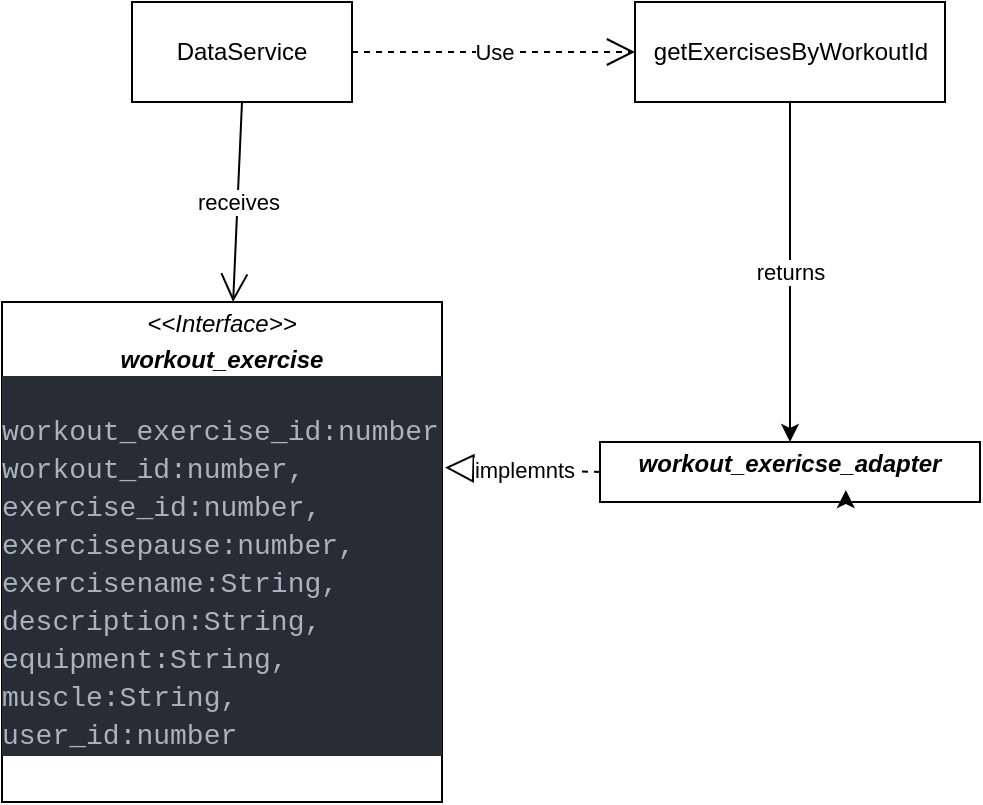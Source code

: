 <mxfile version="21.3.2" type="github">
  <diagram name="Seite-1" id="QSCnC3udBJG2UHb_ROFW">
    <mxGraphModel dx="1009" dy="542" grid="1" gridSize="10" guides="1" tooltips="1" connect="1" arrows="1" fold="1" page="1" pageScale="1" pageWidth="827" pageHeight="1169" math="0" shadow="0">
      <root>
        <mxCell id="0" />
        <mxCell id="1" parent="0" />
        <mxCell id="3Ccufiv6jGovjtWcyXSQ-3" value="&lt;p style=&quot;margin:0px;margin-top:4px;text-align:center;&quot;&gt;&lt;i style=&quot;background-color: initial;&quot;&gt;&lt;b&gt;workout_exericse_adapter&lt;/b&gt;&lt;/i&gt;&lt;br&gt;&lt;/p&gt;&lt;p style=&quot;margin:0px;margin-left:4px;&quot;&gt;&lt;br&gt;&lt;/p&gt;&lt;hr size=&quot;1&quot;&gt;&lt;p style=&quot;margin:0px;margin-left:4px;&quot;&gt;&lt;br&gt;&lt;/p&gt;" style="verticalAlign=top;align=left;overflow=fill;fontSize=12;fontFamily=Helvetica;html=1;whiteSpace=wrap;" vertex="1" parent="1">
          <mxGeometry x="319" y="250" width="190" height="30" as="geometry" />
        </mxCell>
        <mxCell id="3Ccufiv6jGovjtWcyXSQ-4" value="&lt;p style=&quot;margin:0px;margin-top:4px;text-align:center;&quot;&gt;&lt;i&gt;&amp;lt;&amp;lt;Interface&amp;gt;&amp;gt;&lt;/i&gt;&lt;/p&gt;&lt;p style=&quot;margin:0px;margin-top:4px;text-align:center;&quot;&gt;&lt;i&gt;&lt;b&gt;workout_exercise&lt;/b&gt;&lt;/i&gt;&lt;br&gt;&lt;/p&gt;&lt;p style=&quot;margin:0px;margin-left:4px;&quot;&gt;&lt;/p&gt;&lt;div style=&quot;color: rgb(171, 178, 191); background-color: rgb(40, 44, 52); font-family: Consolas, &amp;quot;Courier New&amp;quot;, monospace; font-size: 14px; line-height: 19px;&quot;&gt;&amp;nbsp; workout_exercise_id:number,&lt;/div&gt;&lt;div style=&quot;color: rgb(171, 178, 191); background-color: rgb(40, 44, 52); font-family: Consolas, &amp;quot;Courier New&amp;quot;, monospace; font-size: 14px; line-height: 19px;&quot;&gt;workout_id:number,&lt;/div&gt;&lt;div style=&quot;color: rgb(171, 178, 191); background-color: rgb(40, 44, 52); font-family: Consolas, &amp;quot;Courier New&amp;quot;, monospace; font-size: 14px; line-height: 19px;&quot;&gt;exercise_id:number,&lt;/div&gt;&lt;div style=&quot;color: rgb(171, 178, 191); background-color: rgb(40, 44, 52); font-family: Consolas, &amp;quot;Courier New&amp;quot;, monospace; font-size: 14px; line-height: 19px;&quot;&gt;exercisepause:number,&lt;/div&gt;&lt;div style=&quot;color: rgb(171, 178, 191); background-color: rgb(40, 44, 52); font-family: Consolas, &amp;quot;Courier New&amp;quot;, monospace; font-size: 14px; line-height: 19px;&quot;&gt;exercisename:String,&lt;/div&gt;&lt;div style=&quot;color: rgb(171, 178, 191); background-color: rgb(40, 44, 52); font-family: Consolas, &amp;quot;Courier New&amp;quot;, monospace; font-size: 14px; line-height: 19px;&quot;&gt;description:String,&lt;/div&gt;&lt;div style=&quot;color: rgb(171, 178, 191); background-color: rgb(40, 44, 52); font-family: Consolas, &amp;quot;Courier New&amp;quot;, monospace; font-size: 14px; line-height: 19px;&quot;&gt;equipment:String,&lt;/div&gt;&lt;div style=&quot;color: rgb(171, 178, 191); background-color: rgb(40, 44, 52); font-family: Consolas, &amp;quot;Courier New&amp;quot;, monospace; font-size: 14px; line-height: 19px;&quot;&gt;muscle:String,&lt;/div&gt;&lt;div style=&quot;color: rgb(171, 178, 191); background-color: rgb(40, 44, 52); font-family: Consolas, &amp;quot;Courier New&amp;quot;, monospace; font-size: 14px; line-height: 19px;&quot;&gt;user_id:number&lt;/div&gt;" style="verticalAlign=top;align=left;overflow=fill;fontSize=12;fontFamily=Helvetica;html=1;whiteSpace=wrap;" vertex="1" parent="1">
          <mxGeometry x="20" y="180" width="220" height="250" as="geometry" />
        </mxCell>
        <mxCell id="3Ccufiv6jGovjtWcyXSQ-7" value="implemnts" style="endArrow=block;dashed=1;endFill=0;endSize=12;html=1;rounded=0;entryX=1.007;entryY=0.331;entryDx=0;entryDy=0;entryPerimeter=0;exitX=0;exitY=0.5;exitDx=0;exitDy=0;" edge="1" parent="1" source="3Ccufiv6jGovjtWcyXSQ-3" target="3Ccufiv6jGovjtWcyXSQ-4">
          <mxGeometry width="160" relative="1" as="geometry">
            <mxPoint x="330" y="280" as="sourcePoint" />
            <mxPoint x="490" y="280" as="targetPoint" />
          </mxGeometry>
        </mxCell>
        <mxCell id="3Ccufiv6jGovjtWcyXSQ-8" value="getExercisesByWorkoutId" style="html=1;whiteSpace=wrap;" vertex="1" parent="1">
          <mxGeometry x="336.5" y="30" width="155" height="50" as="geometry" />
        </mxCell>
        <mxCell id="3Ccufiv6jGovjtWcyXSQ-10" value="DataService" style="html=1;whiteSpace=wrap;" vertex="1" parent="1">
          <mxGeometry x="85" y="30" width="110" height="50" as="geometry" />
        </mxCell>
        <mxCell id="3Ccufiv6jGovjtWcyXSQ-11" value="receives" style="endArrow=open;endFill=1;endSize=12;html=1;rounded=0;exitX=0.5;exitY=1;exitDx=0;exitDy=0;" edge="1" parent="1" source="3Ccufiv6jGovjtWcyXSQ-10" target="3Ccufiv6jGovjtWcyXSQ-4">
          <mxGeometry width="160" relative="1" as="geometry">
            <mxPoint x="330" y="280" as="sourcePoint" />
            <mxPoint x="490" y="280" as="targetPoint" />
          </mxGeometry>
        </mxCell>
        <mxCell id="3Ccufiv6jGovjtWcyXSQ-12" value="Use" style="endArrow=open;endSize=12;dashed=1;html=1;rounded=0;exitX=1;exitY=0.5;exitDx=0;exitDy=0;entryX=0;entryY=0.5;entryDx=0;entryDy=0;" edge="1" parent="1" source="3Ccufiv6jGovjtWcyXSQ-10" target="3Ccufiv6jGovjtWcyXSQ-8">
          <mxGeometry width="160" relative="1" as="geometry">
            <mxPoint x="330" y="280" as="sourcePoint" />
            <mxPoint x="330" y="65" as="targetPoint" />
          </mxGeometry>
        </mxCell>
        <mxCell id="3Ccufiv6jGovjtWcyXSQ-13" value="returns" style="endArrow=classic;html=1;rounded=0;exitX=0.5;exitY=1;exitDx=0;exitDy=0;entryX=0.5;entryY=0;entryDx=0;entryDy=0;" edge="1" parent="1" source="3Ccufiv6jGovjtWcyXSQ-8" target="3Ccufiv6jGovjtWcyXSQ-3">
          <mxGeometry width="50" height="50" relative="1" as="geometry">
            <mxPoint x="390" y="310" as="sourcePoint" />
            <mxPoint x="440" y="260" as="targetPoint" />
          </mxGeometry>
        </mxCell>
        <mxCell id="3Ccufiv6jGovjtWcyXSQ-14" style="edgeStyle=orthogonalEdgeStyle;rounded=0;orthogonalLoop=1;jettySize=auto;html=1;exitX=0.75;exitY=1;exitDx=0;exitDy=0;entryX=0.647;entryY=0.8;entryDx=0;entryDy=0;entryPerimeter=0;" edge="1" parent="1" source="3Ccufiv6jGovjtWcyXSQ-3" target="3Ccufiv6jGovjtWcyXSQ-3">
          <mxGeometry relative="1" as="geometry" />
        </mxCell>
      </root>
    </mxGraphModel>
  </diagram>
</mxfile>

